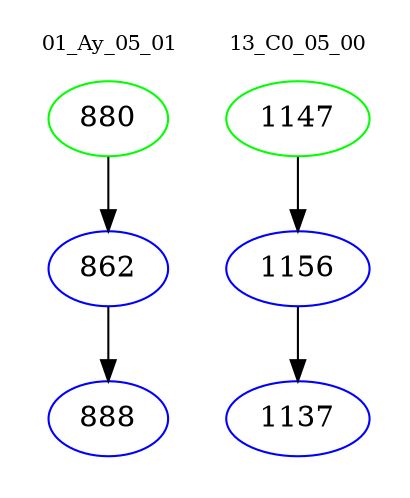 digraph{
subgraph cluster_0 {
color = white
label = "01_Ay_05_01";
fontsize=10;
T0_880 [label="880", color="green"]
T0_880 -> T0_862 [color="black"]
T0_862 [label="862", color="blue"]
T0_862 -> T0_888 [color="black"]
T0_888 [label="888", color="blue"]
}
subgraph cluster_1 {
color = white
label = "13_C0_05_00";
fontsize=10;
T1_1147 [label="1147", color="green"]
T1_1147 -> T1_1156 [color="black"]
T1_1156 [label="1156", color="blue"]
T1_1156 -> T1_1137 [color="black"]
T1_1137 [label="1137", color="blue"]
}
}
